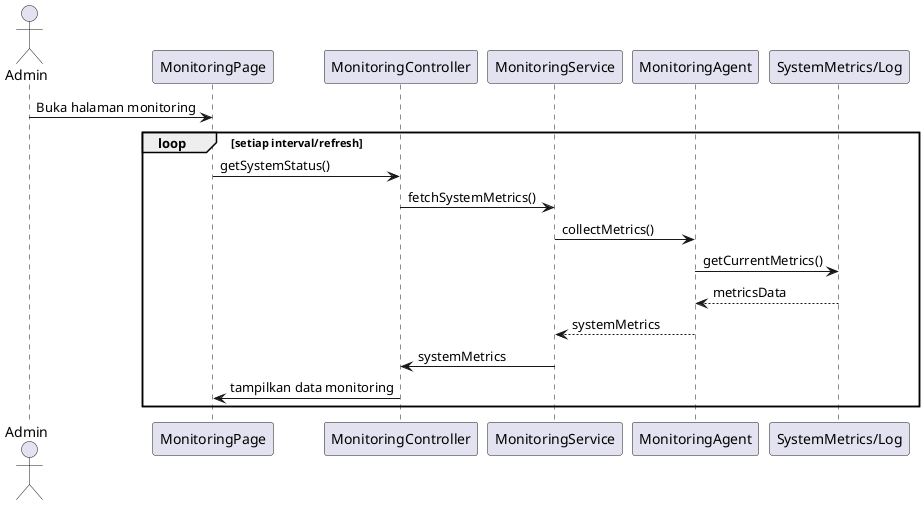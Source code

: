 @startuml
actor Admin
participant "MonitoringPage" as UI
participant "MonitoringController" as Controller
participant "MonitoringService" as Service
participant "MonitoringAgent" as Agent
participant "SystemMetrics/Log" as Entity

Admin -> UI : Buka halaman monitoring
loop setiap interval/refresh
    UI -> Controller : getSystemStatus()
    Controller -> Service : fetchSystemMetrics()
    Service -> Agent : collectMetrics()
    Agent -> Entity : getCurrentMetrics()
    Entity --> Agent : metricsData
    Agent --> Service : systemMetrics
    Service -> Controller : systemMetrics
    Controller -> UI : tampilkan data monitoring
end
@enduml
